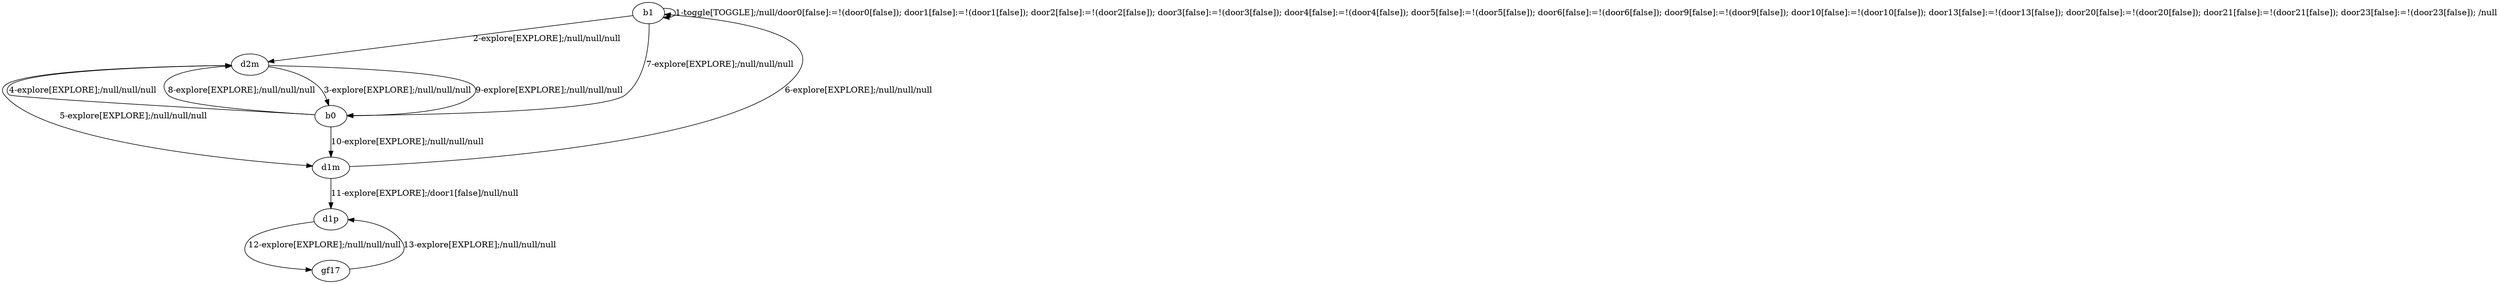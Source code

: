 # Total number of goals covered by this test: 1
# gf17 --> d1p

digraph g {
"b1" -> "b1" [label = "1-toggle[TOGGLE];/null/door0[false]:=!(door0[false]); door1[false]:=!(door1[false]); door2[false]:=!(door2[false]); door3[false]:=!(door3[false]); door4[false]:=!(door4[false]); door5[false]:=!(door5[false]); door6[false]:=!(door6[false]); door9[false]:=!(door9[false]); door10[false]:=!(door10[false]); door13[false]:=!(door13[false]); door20[false]:=!(door20[false]); door21[false]:=!(door21[false]); door23[false]:=!(door23[false]); /null"];
"b1" -> "d2m" [label = "2-explore[EXPLORE];/null/null/null"];
"d2m" -> "b0" [label = "3-explore[EXPLORE];/null/null/null"];
"b0" -> "d2m" [label = "4-explore[EXPLORE];/null/null/null"];
"d2m" -> "d1m" [label = "5-explore[EXPLORE];/null/null/null"];
"d1m" -> "b1" [label = "6-explore[EXPLORE];/null/null/null"];
"b1" -> "b0" [label = "7-explore[EXPLORE];/null/null/null"];
"b0" -> "d2m" [label = "8-explore[EXPLORE];/null/null/null"];
"d2m" -> "b0" [label = "9-explore[EXPLORE];/null/null/null"];
"b0" -> "d1m" [label = "10-explore[EXPLORE];/null/null/null"];
"d1m" -> "d1p" [label = "11-explore[EXPLORE];/door1[false]/null/null"];
"d1p" -> "gf17" [label = "12-explore[EXPLORE];/null/null/null"];
"gf17" -> "d1p" [label = "13-explore[EXPLORE];/null/null/null"];
}